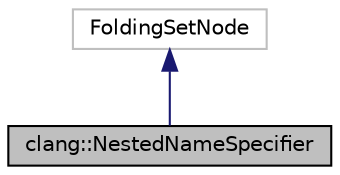 digraph "clang::NestedNameSpecifier"
{
 // LATEX_PDF_SIZE
  bgcolor="transparent";
  edge [fontname="Helvetica",fontsize="10",labelfontname="Helvetica",labelfontsize="10"];
  node [fontname="Helvetica",fontsize="10",shape=record];
  Node1 [label="clang::NestedNameSpecifier",height=0.2,width=0.4,color="black", fillcolor="grey75", style="filled", fontcolor="black",tooltip="Represents a C++ nested name specifier, such as \"\\::std::vector<int>::\"."];
  Node2 -> Node1 [dir="back",color="midnightblue",fontsize="10",style="solid",fontname="Helvetica"];
  Node2 [label="FoldingSetNode",height=0.2,width=0.4,color="grey75",tooltip=" "];
}
